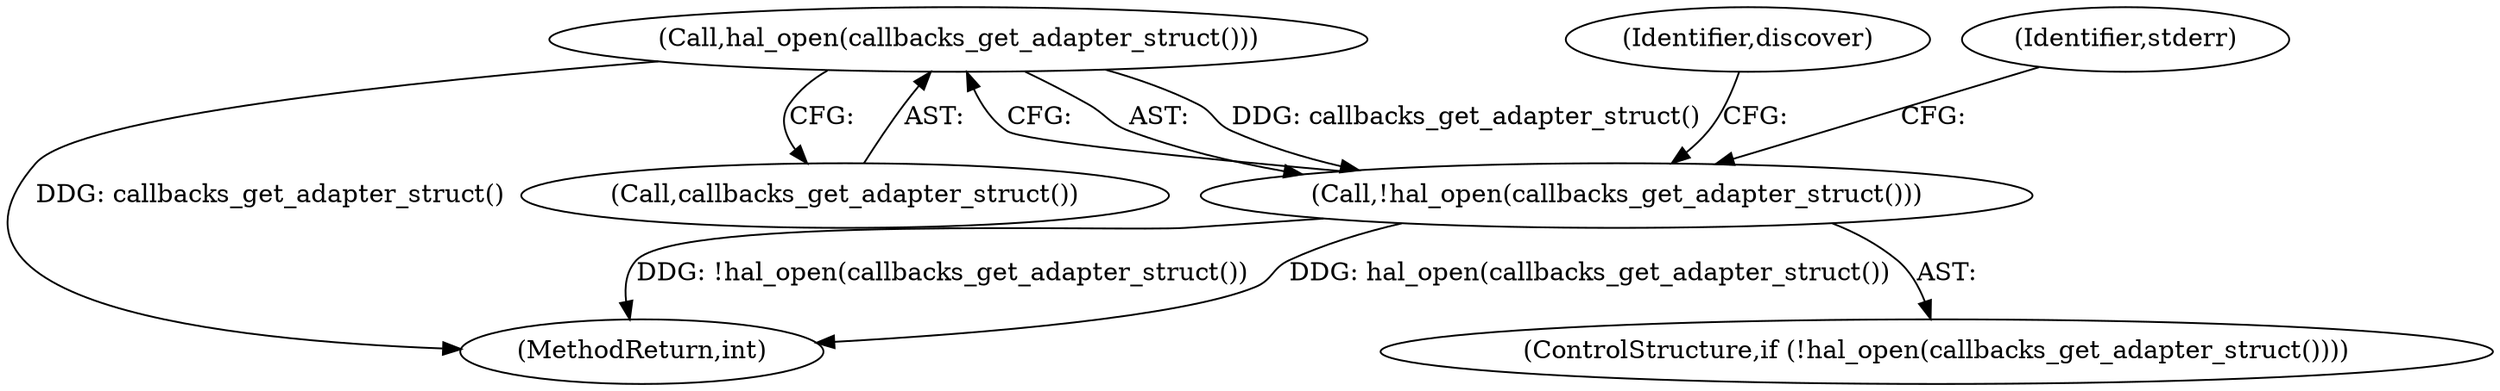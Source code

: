 digraph "0_Android_37c88107679d36c419572732b4af6e18bb2f7dce_6@API" {
"1000186" [label="(Call,hal_open(callbacks_get_adapter_struct()))"];
"1000185" [label="(Call,!hal_open(callbacks_get_adapter_struct()))"];
"1000586" [label="(MethodReturn,int)"];
"1000187" [label="(Call,callbacks_get_adapter_struct())"];
"1000195" [label="(Identifier,discover)"];
"1000184" [label="(ControlStructure,if (!hal_open(callbacks_get_adapter_struct())))"];
"1000186" [label="(Call,hal_open(callbacks_get_adapter_struct()))"];
"1000185" [label="(Call,!hal_open(callbacks_get_adapter_struct()))"];
"1000190" [label="(Identifier,stderr)"];
"1000186" -> "1000185"  [label="AST: "];
"1000186" -> "1000187"  [label="CFG: "];
"1000187" -> "1000186"  [label="AST: "];
"1000185" -> "1000186"  [label="CFG: "];
"1000186" -> "1000586"  [label="DDG: callbacks_get_adapter_struct()"];
"1000186" -> "1000185"  [label="DDG: callbacks_get_adapter_struct()"];
"1000185" -> "1000184"  [label="AST: "];
"1000190" -> "1000185"  [label="CFG: "];
"1000195" -> "1000185"  [label="CFG: "];
"1000185" -> "1000586"  [label="DDG: hal_open(callbacks_get_adapter_struct())"];
"1000185" -> "1000586"  [label="DDG: !hal_open(callbacks_get_adapter_struct())"];
}
